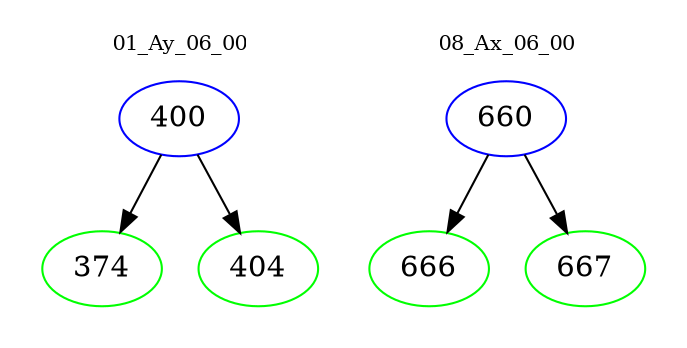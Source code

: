 digraph{
subgraph cluster_0 {
color = white
label = "01_Ay_06_00";
fontsize=10;
T0_400 [label="400", color="blue"]
T0_400 -> T0_374 [color="black"]
T0_374 [label="374", color="green"]
T0_400 -> T0_404 [color="black"]
T0_404 [label="404", color="green"]
}
subgraph cluster_1 {
color = white
label = "08_Ax_06_00";
fontsize=10;
T1_660 [label="660", color="blue"]
T1_660 -> T1_666 [color="black"]
T1_666 [label="666", color="green"]
T1_660 -> T1_667 [color="black"]
T1_667 [label="667", color="green"]
}
}
